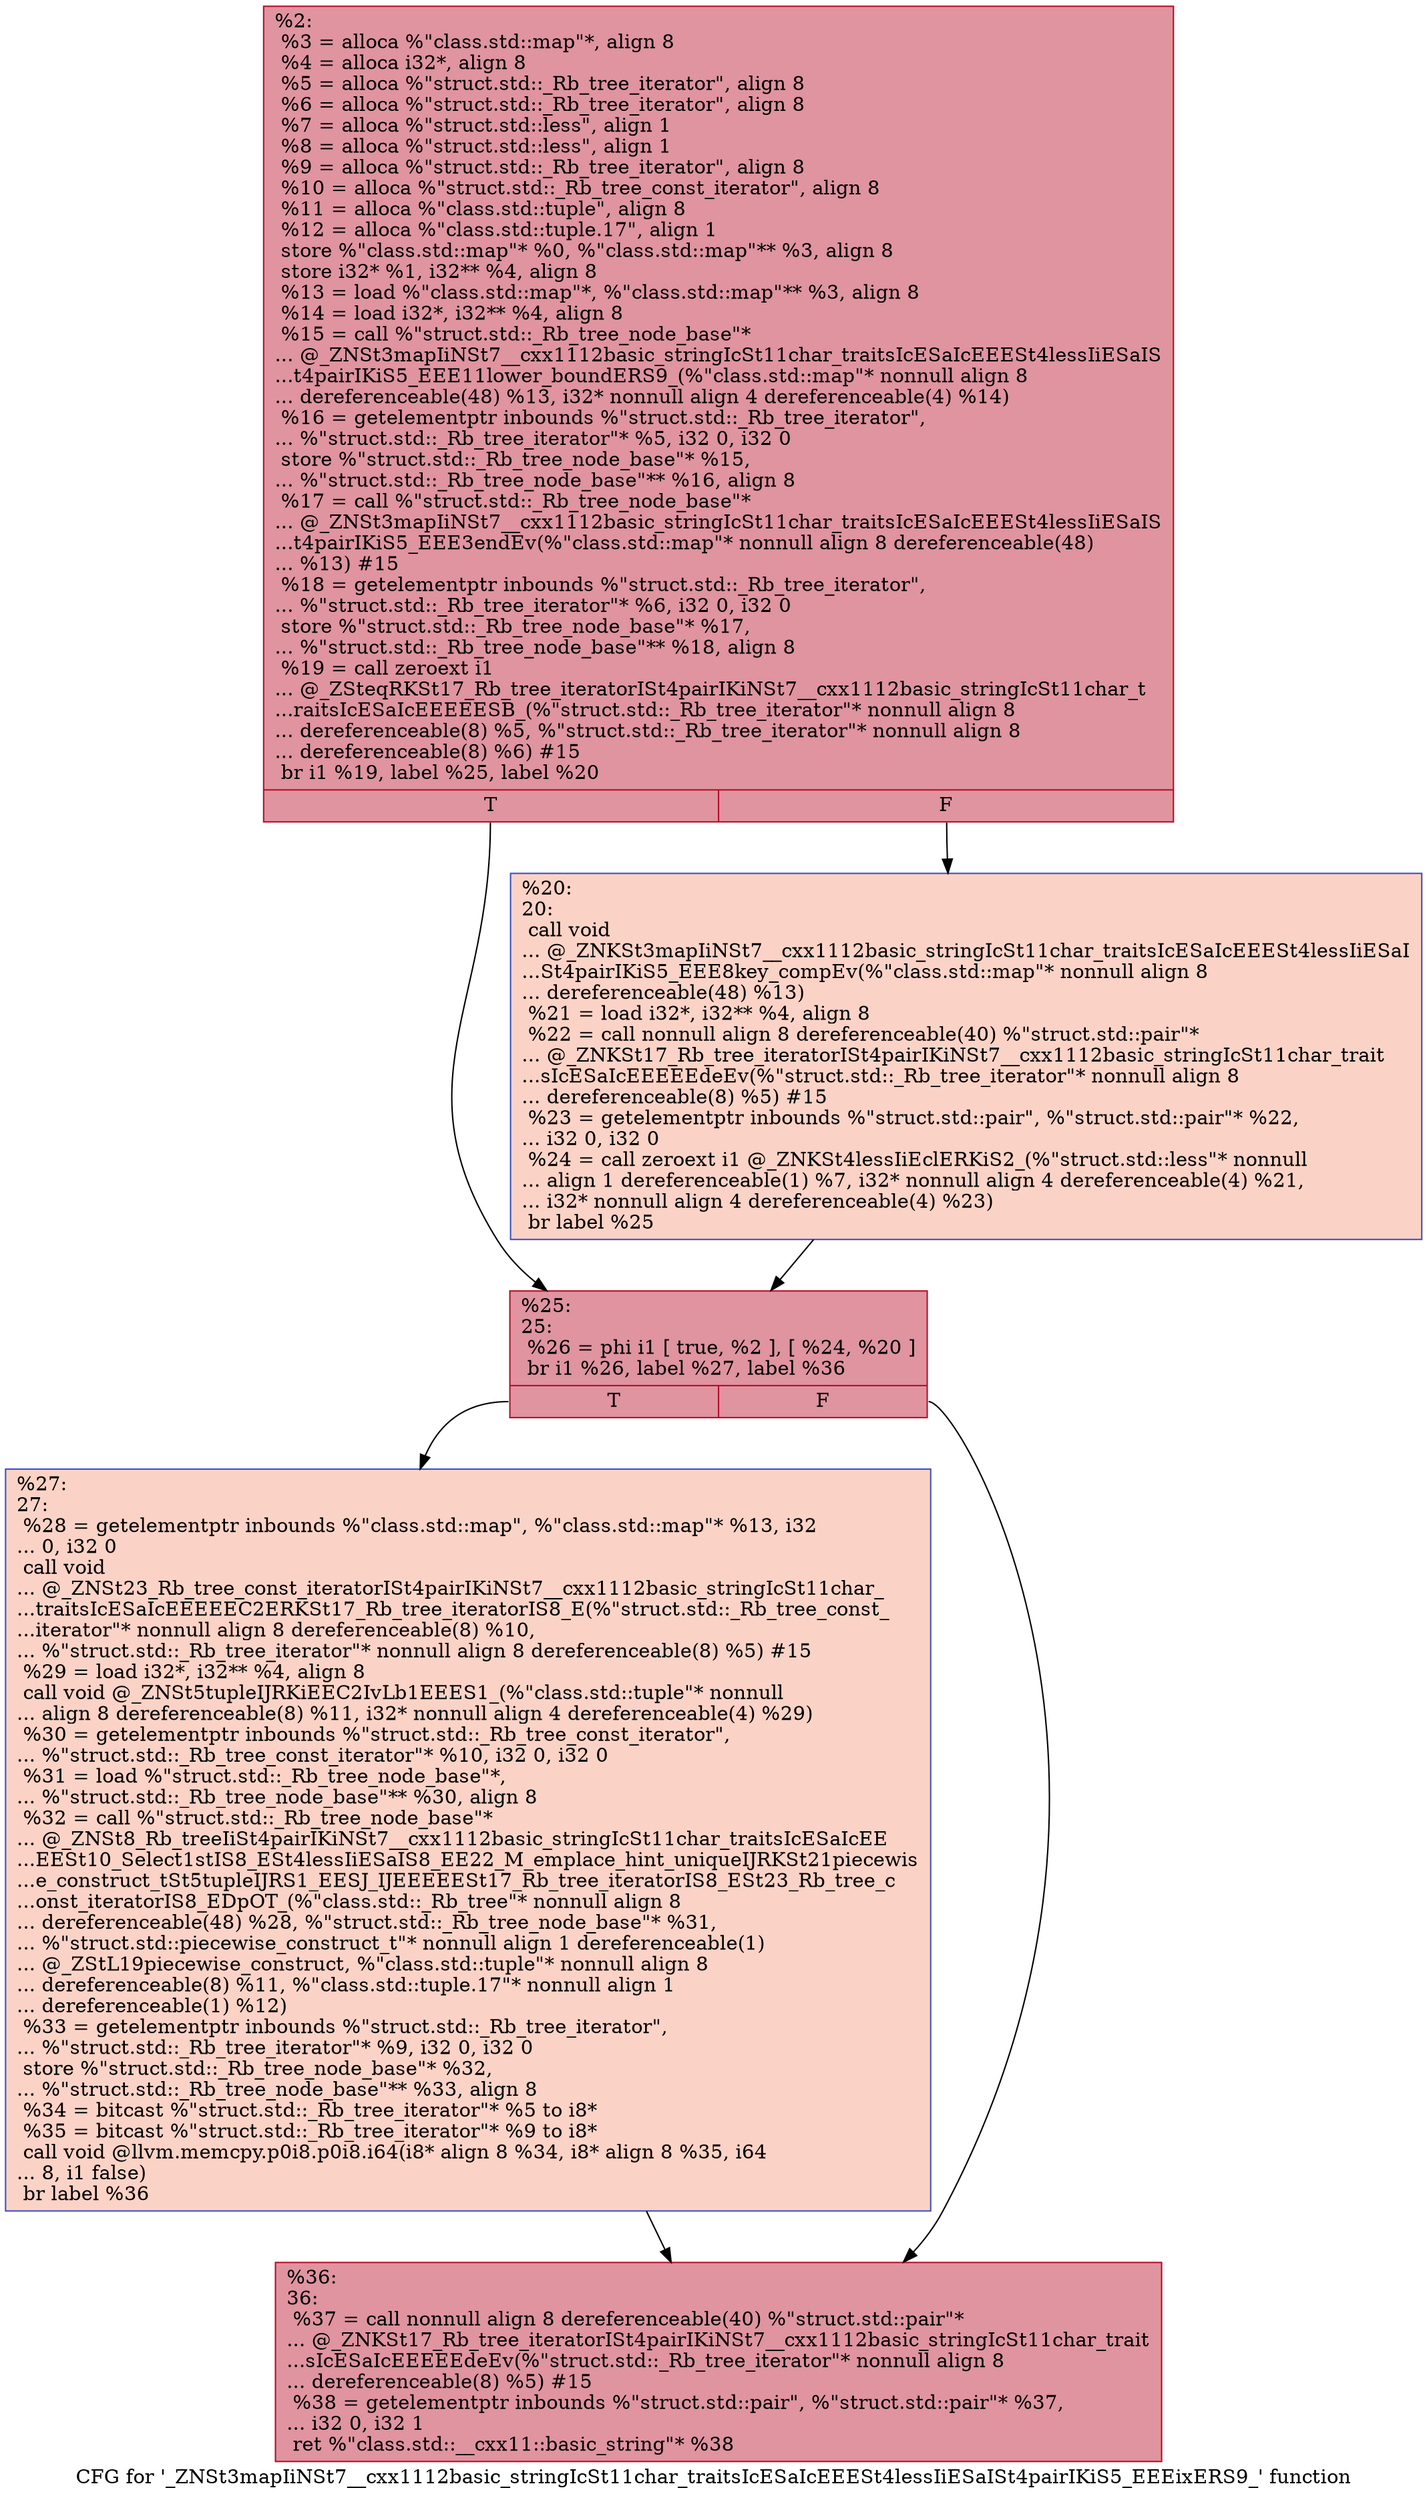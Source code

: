 digraph "CFG for '_ZNSt3mapIiNSt7__cxx1112basic_stringIcSt11char_traitsIcESaIcEEESt4lessIiESaISt4pairIKiS5_EEEixERS9_' function" {
	label="CFG for '_ZNSt3mapIiNSt7__cxx1112basic_stringIcSt11char_traitsIcESaIcEEESt4lessIiESaISt4pairIKiS5_EEEixERS9_' function";

	Node0x561d2df1b390 [shape=record,color="#b70d28ff", style=filled, fillcolor="#b70d2870",label="{%2:\l  %3 = alloca %\"class.std::map\"*, align 8\l  %4 = alloca i32*, align 8\l  %5 = alloca %\"struct.std::_Rb_tree_iterator\", align 8\l  %6 = alloca %\"struct.std::_Rb_tree_iterator\", align 8\l  %7 = alloca %\"struct.std::less\", align 1\l  %8 = alloca %\"struct.std::less\", align 1\l  %9 = alloca %\"struct.std::_Rb_tree_iterator\", align 8\l  %10 = alloca %\"struct.std::_Rb_tree_const_iterator\", align 8\l  %11 = alloca %\"class.std::tuple\", align 8\l  %12 = alloca %\"class.std::tuple.17\", align 1\l  store %\"class.std::map\"* %0, %\"class.std::map\"** %3, align 8\l  store i32* %1, i32** %4, align 8\l  %13 = load %\"class.std::map\"*, %\"class.std::map\"** %3, align 8\l  %14 = load i32*, i32** %4, align 8\l  %15 = call %\"struct.std::_Rb_tree_node_base\"*\l... @_ZNSt3mapIiNSt7__cxx1112basic_stringIcSt11char_traitsIcESaIcEEESt4lessIiESaIS\l...t4pairIKiS5_EEE11lower_boundERS9_(%\"class.std::map\"* nonnull align 8\l... dereferenceable(48) %13, i32* nonnull align 4 dereferenceable(4) %14)\l  %16 = getelementptr inbounds %\"struct.std::_Rb_tree_iterator\",\l... %\"struct.std::_Rb_tree_iterator\"* %5, i32 0, i32 0\l  store %\"struct.std::_Rb_tree_node_base\"* %15,\l... %\"struct.std::_Rb_tree_node_base\"** %16, align 8\l  %17 = call %\"struct.std::_Rb_tree_node_base\"*\l... @_ZNSt3mapIiNSt7__cxx1112basic_stringIcSt11char_traitsIcESaIcEEESt4lessIiESaIS\l...t4pairIKiS5_EEE3endEv(%\"class.std::map\"* nonnull align 8 dereferenceable(48)\l... %13) #15\l  %18 = getelementptr inbounds %\"struct.std::_Rb_tree_iterator\",\l... %\"struct.std::_Rb_tree_iterator\"* %6, i32 0, i32 0\l  store %\"struct.std::_Rb_tree_node_base\"* %17,\l... %\"struct.std::_Rb_tree_node_base\"** %18, align 8\l  %19 = call zeroext i1\l... @_ZSteqRKSt17_Rb_tree_iteratorISt4pairIKiNSt7__cxx1112basic_stringIcSt11char_t\l...raitsIcESaIcEEEEESB_(%\"struct.std::_Rb_tree_iterator\"* nonnull align 8\l... dereferenceable(8) %5, %\"struct.std::_Rb_tree_iterator\"* nonnull align 8\l... dereferenceable(8) %6) #15\l  br i1 %19, label %25, label %20\l|{<s0>T|<s1>F}}"];
	Node0x561d2df1b390:s0 -> Node0x561d2df1c330;
	Node0x561d2df1b390:s1 -> Node0x561d2df1c380;
	Node0x561d2df1c380 [shape=record,color="#3d50c3ff", style=filled, fillcolor="#f59c7d70",label="{%20:\l20:                                               \l  call void\l... @_ZNKSt3mapIiNSt7__cxx1112basic_stringIcSt11char_traitsIcESaIcEEESt4lessIiESaI\l...St4pairIKiS5_EEE8key_compEv(%\"class.std::map\"* nonnull align 8\l... dereferenceable(48) %13)\l  %21 = load i32*, i32** %4, align 8\l  %22 = call nonnull align 8 dereferenceable(40) %\"struct.std::pair\"*\l... @_ZNKSt17_Rb_tree_iteratorISt4pairIKiNSt7__cxx1112basic_stringIcSt11char_trait\l...sIcESaIcEEEEEdeEv(%\"struct.std::_Rb_tree_iterator\"* nonnull align 8\l... dereferenceable(8) %5) #15\l  %23 = getelementptr inbounds %\"struct.std::pair\", %\"struct.std::pair\"* %22,\l... i32 0, i32 0\l  %24 = call zeroext i1 @_ZNKSt4lessIiEclERKiS2_(%\"struct.std::less\"* nonnull\l... align 1 dereferenceable(1) %7, i32* nonnull align 4 dereferenceable(4) %21,\l... i32* nonnull align 4 dereferenceable(4) %23)\l  br label %25\l}"];
	Node0x561d2df1c380 -> Node0x561d2df1c330;
	Node0x561d2df1c330 [shape=record,color="#b70d28ff", style=filled, fillcolor="#b70d2870",label="{%25:\l25:                                               \l  %26 = phi i1 [ true, %2 ], [ %24, %20 ]\l  br i1 %26, label %27, label %36\l|{<s0>T|<s1>F}}"];
	Node0x561d2df1c330:s0 -> Node0x561d2df1ce50;
	Node0x561d2df1c330:s1 -> Node0x561d2df1cea0;
	Node0x561d2df1ce50 [shape=record,color="#3d50c3ff", style=filled, fillcolor="#f59c7d70",label="{%27:\l27:                                               \l  %28 = getelementptr inbounds %\"class.std::map\", %\"class.std::map\"* %13, i32\l... 0, i32 0\l  call void\l... @_ZNSt23_Rb_tree_const_iteratorISt4pairIKiNSt7__cxx1112basic_stringIcSt11char_\l...traitsIcESaIcEEEEEC2ERKSt17_Rb_tree_iteratorIS8_E(%\"struct.std::_Rb_tree_const_\l...iterator\"* nonnull align 8 dereferenceable(8) %10,\l... %\"struct.std::_Rb_tree_iterator\"* nonnull align 8 dereferenceable(8) %5) #15\l  %29 = load i32*, i32** %4, align 8\l  call void @_ZNSt5tupleIJRKiEEC2IvLb1EEES1_(%\"class.std::tuple\"* nonnull\l... align 8 dereferenceable(8) %11, i32* nonnull align 4 dereferenceable(4) %29)\l  %30 = getelementptr inbounds %\"struct.std::_Rb_tree_const_iterator\",\l... %\"struct.std::_Rb_tree_const_iterator\"* %10, i32 0, i32 0\l  %31 = load %\"struct.std::_Rb_tree_node_base\"*,\l... %\"struct.std::_Rb_tree_node_base\"** %30, align 8\l  %32 = call %\"struct.std::_Rb_tree_node_base\"*\l... @_ZNSt8_Rb_treeIiSt4pairIKiNSt7__cxx1112basic_stringIcSt11char_traitsIcESaIcEE\l...EESt10_Select1stIS8_ESt4lessIiESaIS8_EE22_M_emplace_hint_uniqueIJRKSt21piecewis\l...e_construct_tSt5tupleIJRS1_EESJ_IJEEEEESt17_Rb_tree_iteratorIS8_ESt23_Rb_tree_c\l...onst_iteratorIS8_EDpOT_(%\"class.std::_Rb_tree\"* nonnull align 8\l... dereferenceable(48) %28, %\"struct.std::_Rb_tree_node_base\"* %31,\l... %\"struct.std::piecewise_construct_t\"* nonnull align 1 dereferenceable(1)\l... @_ZStL19piecewise_construct, %\"class.std::tuple\"* nonnull align 8\l... dereferenceable(8) %11, %\"class.std::tuple.17\"* nonnull align 1\l... dereferenceable(1) %12)\l  %33 = getelementptr inbounds %\"struct.std::_Rb_tree_iterator\",\l... %\"struct.std::_Rb_tree_iterator\"* %9, i32 0, i32 0\l  store %\"struct.std::_Rb_tree_node_base\"* %32,\l... %\"struct.std::_Rb_tree_node_base\"** %33, align 8\l  %34 = bitcast %\"struct.std::_Rb_tree_iterator\"* %5 to i8*\l  %35 = bitcast %\"struct.std::_Rb_tree_iterator\"* %9 to i8*\l  call void @llvm.memcpy.p0i8.p0i8.i64(i8* align 8 %34, i8* align 8 %35, i64\l... 8, i1 false)\l  br label %36\l}"];
	Node0x561d2df1ce50 -> Node0x561d2df1cea0;
	Node0x561d2df1cea0 [shape=record,color="#b70d28ff", style=filled, fillcolor="#b70d2870",label="{%36:\l36:                                               \l  %37 = call nonnull align 8 dereferenceable(40) %\"struct.std::pair\"*\l... @_ZNKSt17_Rb_tree_iteratorISt4pairIKiNSt7__cxx1112basic_stringIcSt11char_trait\l...sIcESaIcEEEEEdeEv(%\"struct.std::_Rb_tree_iterator\"* nonnull align 8\l... dereferenceable(8) %5) #15\l  %38 = getelementptr inbounds %\"struct.std::pair\", %\"struct.std::pair\"* %37,\l... i32 0, i32 1\l  ret %\"class.std::__cxx11::basic_string\"* %38\l}"];
}
